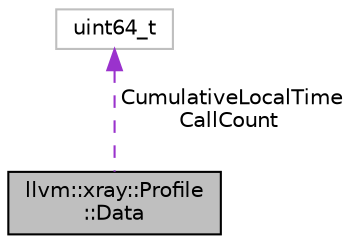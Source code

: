 digraph "llvm::xray::Profile::Data"
{
 // LATEX_PDF_SIZE
  bgcolor="transparent";
  edge [fontname="Helvetica",fontsize="10",labelfontname="Helvetica",labelfontsize="10"];
  node [fontname="Helvetica",fontsize="10",shape=record];
  Node1 [label="llvm::xray::Profile\l::Data",height=0.2,width=0.4,color="black", fillcolor="grey75", style="filled", fontcolor="black",tooltip=" "];
  Node2 -> Node1 [dir="back",color="darkorchid3",fontsize="10",style="dashed",label=" CumulativeLocalTime\nCallCount" ,fontname="Helvetica"];
  Node2 [label="uint64_t",height=0.2,width=0.4,color="grey75",tooltip=" "];
}
